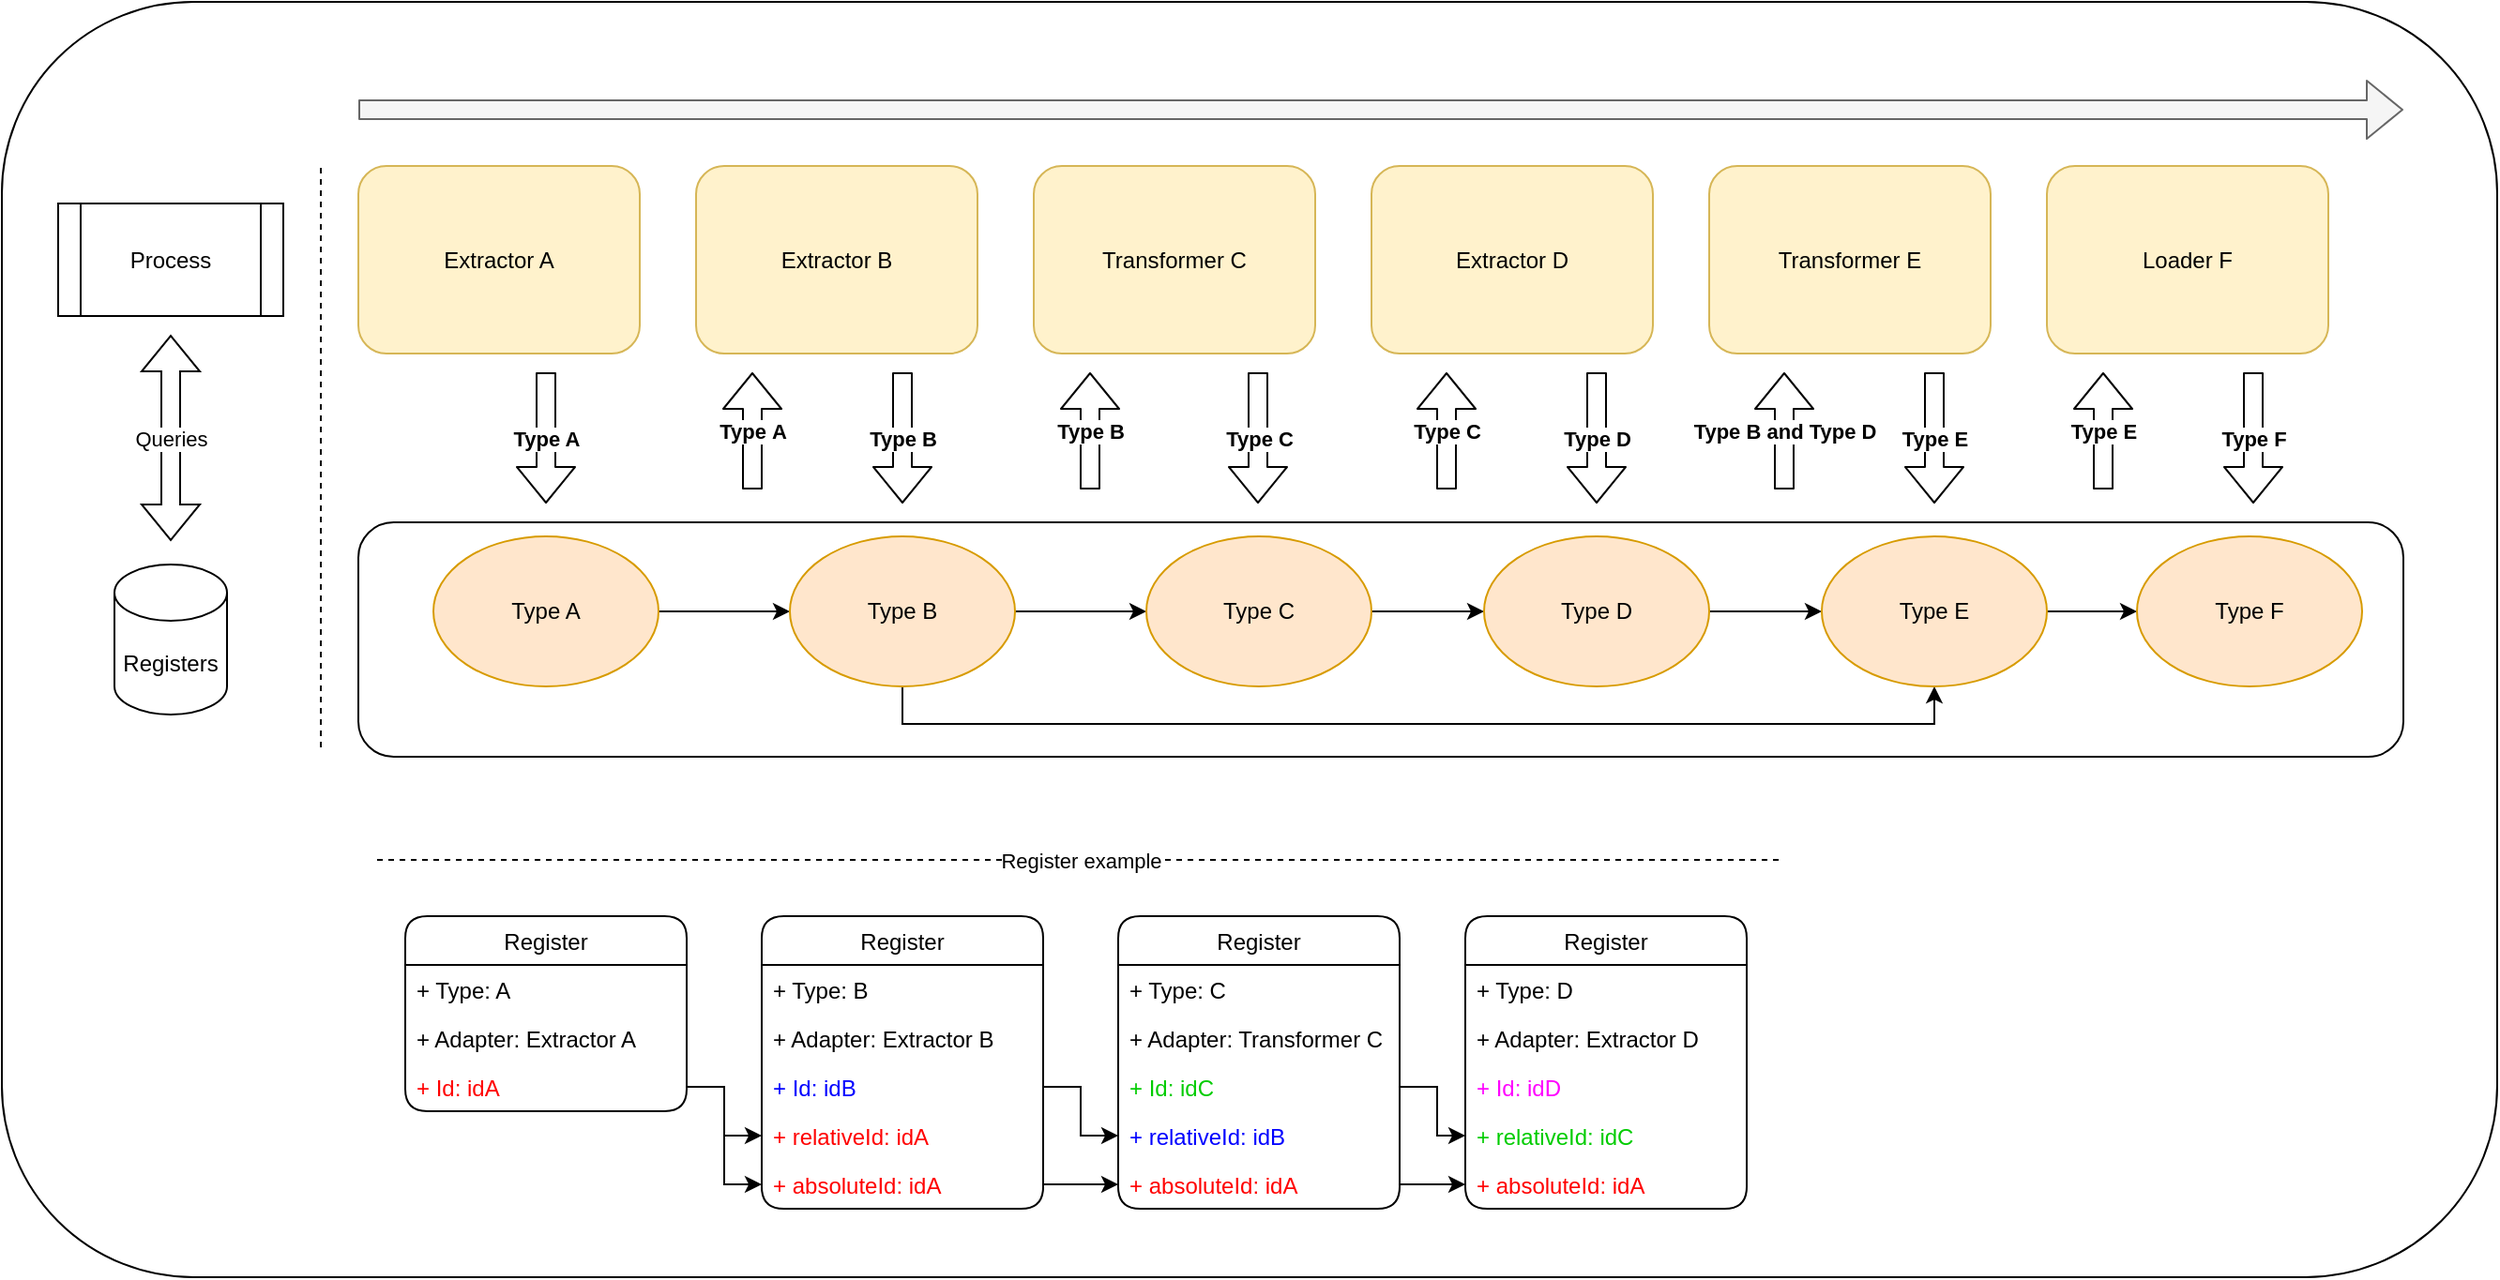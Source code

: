 <mxfile version="16.4.6" type="device"><diagram id="8aon_rIjtNCq3P9Gn0sK" name="Page-1"><mxGraphModel dx="656" dy="699" grid="1" gridSize="10" guides="1" tooltips="1" connect="1" arrows="1" fold="1" page="1" pageScale="1" pageWidth="827" pageHeight="1169" math="0" shadow="0"><root><mxCell id="0"/><mxCell id="1" parent="0"/><mxCell id="OMGSA_aX1XyOpXDq8evg-1" value="" style="rounded=1;whiteSpace=wrap;html=1;" vertex="1" parent="1"><mxGeometry x="870" y="30" width="1330" height="680" as="geometry"/></mxCell><mxCell id="SW9oSmsUB9vEKTtQcGg5-32" value="" style="rounded=1;whiteSpace=wrap;html=1;align=right;" parent="1" vertex="1"><mxGeometry x="1060" y="307.5" width="1090" height="125" as="geometry"/></mxCell><mxCell id="SW9oSmsUB9vEKTtQcGg5-33" style="edgeStyle=orthogonalEdgeStyle;rounded=0;orthogonalLoop=1;jettySize=auto;html=1;exitX=1;exitY=0.5;exitDx=0;exitDy=0;entryX=0;entryY=0.5;entryDx=0;entryDy=0;" parent="1" source="SW9oSmsUB9vEKTtQcGg5-35" target="SW9oSmsUB9vEKTtQcGg5-40" edge="1"><mxGeometry relative="1" as="geometry"/></mxCell><mxCell id="SW9oSmsUB9vEKTtQcGg5-35" value="Type A" style="ellipse;whiteSpace=wrap;html=1;fillColor=#ffe6cc;strokeColor=#d79b00;" parent="1" vertex="1"><mxGeometry x="1100" y="315" width="120" height="80" as="geometry"/></mxCell><mxCell id="SW9oSmsUB9vEKTtQcGg5-36" style="edgeStyle=orthogonalEdgeStyle;rounded=0;orthogonalLoop=1;jettySize=auto;html=1;exitX=1;exitY=0.5;exitDx=0;exitDy=0;" parent="1" source="SW9oSmsUB9vEKTtQcGg5-40" target="SW9oSmsUB9vEKTtQcGg5-51" edge="1"><mxGeometry relative="1" as="geometry"/></mxCell><mxCell id="SW9oSmsUB9vEKTtQcGg5-38" style="edgeStyle=orthogonalEdgeStyle;rounded=0;orthogonalLoop=1;jettySize=auto;html=1;exitX=0.5;exitY=1;exitDx=0;exitDy=0;entryX=0.5;entryY=1;entryDx=0;entryDy=0;" parent="1" source="SW9oSmsUB9vEKTtQcGg5-40" target="SW9oSmsUB9vEKTtQcGg5-63" edge="1"><mxGeometry relative="1" as="geometry"/></mxCell><mxCell id="SW9oSmsUB9vEKTtQcGg5-40" value="Type B" style="ellipse;whiteSpace=wrap;html=1;fillColor=#ffe6cc;strokeColor=#d79b00;" parent="1" vertex="1"><mxGeometry x="1290" y="315" width="120" height="80" as="geometry"/></mxCell><mxCell id="SW9oSmsUB9vEKTtQcGg5-41" value="Extractor A" style="rounded=1;whiteSpace=wrap;html=1;fillColor=#fff2cc;strokeColor=#d6b656;" parent="1" vertex="1"><mxGeometry x="1060" y="117.5" width="150" height="100" as="geometry"/></mxCell><mxCell id="SW9oSmsUB9vEKTtQcGg5-42" value="&lt;b&gt;Type A&lt;/b&gt;" style="shape=flexArrow;endArrow=classic;html=1;" parent="1" edge="1"><mxGeometry width="50" height="50" relative="1" as="geometry"><mxPoint x="1160" y="227.5" as="sourcePoint"/><mxPoint x="1160" y="297.5" as="targetPoint"/></mxGeometry></mxCell><mxCell id="SW9oSmsUB9vEKTtQcGg5-43" value="Extractor B" style="rounded=1;whiteSpace=wrap;html=1;fillColor=#fff2cc;strokeColor=#d6b656;" parent="1" vertex="1"><mxGeometry x="1240" y="117.5" width="150" height="100" as="geometry"/></mxCell><mxCell id="SW9oSmsUB9vEKTtQcGg5-44" value="&lt;b&gt;Type&amp;nbsp;A&lt;/b&gt;" style="shape=flexArrow;endArrow=classic;html=1;" parent="1" edge="1"><mxGeometry width="50" height="50" relative="1" as="geometry"><mxPoint x="1270" y="290" as="sourcePoint"/><mxPoint x="1270" y="227.5" as="targetPoint"/></mxGeometry></mxCell><mxCell id="SW9oSmsUB9vEKTtQcGg5-45" value="" style="shape=flexArrow;endArrow=classic;html=1;fillColor=#f5f5f5;strokeColor=#666666;" parent="1" edge="1"><mxGeometry width="50" height="50" relative="1" as="geometry"><mxPoint x="1060" y="87.5" as="sourcePoint"/><mxPoint x="2150" y="87.5" as="targetPoint"/></mxGeometry></mxCell><mxCell id="SW9oSmsUB9vEKTtQcGg5-46" value="&lt;b&gt;Type&amp;nbsp;B&lt;/b&gt;" style="shape=flexArrow;endArrow=classic;html=1;" parent="1" edge="1"><mxGeometry width="50" height="50" relative="1" as="geometry"><mxPoint x="1350" y="227.5" as="sourcePoint"/><mxPoint x="1350" y="297.5" as="targetPoint"/></mxGeometry></mxCell><mxCell id="SW9oSmsUB9vEKTtQcGg5-47" value="Transformer C" style="rounded=1;whiteSpace=wrap;html=1;fillColor=#fff2cc;strokeColor=#d6b656;" parent="1" vertex="1"><mxGeometry x="1420" y="117.5" width="150" height="100" as="geometry"/></mxCell><mxCell id="SW9oSmsUB9vEKTtQcGg5-48" value="&lt;b&gt;Type&amp;nbsp;B&lt;/b&gt;" style="shape=flexArrow;endArrow=classic;html=1;" parent="1" edge="1"><mxGeometry width="50" height="50" relative="1" as="geometry"><mxPoint x="1450" y="290" as="sourcePoint"/><mxPoint x="1450" y="227.5" as="targetPoint"/></mxGeometry></mxCell><mxCell id="SW9oSmsUB9vEKTtQcGg5-49" style="edgeStyle=orthogonalEdgeStyle;rounded=0;orthogonalLoop=1;jettySize=auto;html=1;exitX=1;exitY=0.5;exitDx=0;exitDy=0;" parent="1" source="SW9oSmsUB9vEKTtQcGg5-51" target="SW9oSmsUB9vEKTtQcGg5-58" edge="1"><mxGeometry relative="1" as="geometry"/></mxCell><mxCell id="SW9oSmsUB9vEKTtQcGg5-51" value="Type C" style="ellipse;whiteSpace=wrap;html=1;fillColor=#ffe6cc;strokeColor=#d79b00;" parent="1" vertex="1"><mxGeometry x="1480" y="315" width="120" height="80" as="geometry"/></mxCell><mxCell id="SW9oSmsUB9vEKTtQcGg5-52" value="&lt;b&gt;Type&amp;nbsp;C&lt;/b&gt;" style="shape=flexArrow;endArrow=classic;html=1;" parent="1" edge="1"><mxGeometry width="50" height="50" relative="1" as="geometry"><mxPoint x="1539.5" y="227.5" as="sourcePoint"/><mxPoint x="1539.5" y="297.5" as="targetPoint"/></mxGeometry></mxCell><mxCell id="SW9oSmsUB9vEKTtQcGg5-53" value="Extractor D" style="rounded=1;whiteSpace=wrap;html=1;fillColor=#fff2cc;strokeColor=#d6b656;" parent="1" vertex="1"><mxGeometry x="1600" y="117.5" width="150" height="100" as="geometry"/></mxCell><mxCell id="SW9oSmsUB9vEKTtQcGg5-54" value="&lt;b&gt;Type&amp;nbsp;C&lt;/b&gt;" style="shape=flexArrow;endArrow=classic;html=1;" parent="1" edge="1"><mxGeometry width="50" height="50" relative="1" as="geometry"><mxPoint x="1640" y="290" as="sourcePoint"/><mxPoint x="1640" y="227.5" as="targetPoint"/></mxGeometry></mxCell><mxCell id="SW9oSmsUB9vEKTtQcGg5-55" value="&lt;b&gt;Type&amp;nbsp;D&lt;/b&gt;" style="shape=flexArrow;endArrow=classic;html=1;" parent="1" edge="1"><mxGeometry width="50" height="50" relative="1" as="geometry"><mxPoint x="1720" y="227.5" as="sourcePoint"/><mxPoint x="1720" y="297.5" as="targetPoint"/></mxGeometry></mxCell><mxCell id="SW9oSmsUB9vEKTtQcGg5-56" style="edgeStyle=orthogonalEdgeStyle;rounded=0;orthogonalLoop=1;jettySize=auto;html=1;exitX=1;exitY=0.5;exitDx=0;exitDy=0;entryX=0;entryY=0.5;entryDx=0;entryDy=0;" parent="1" source="SW9oSmsUB9vEKTtQcGg5-58" target="SW9oSmsUB9vEKTtQcGg5-63" edge="1"><mxGeometry relative="1" as="geometry"/></mxCell><mxCell id="SW9oSmsUB9vEKTtQcGg5-58" value="Type D" style="ellipse;whiteSpace=wrap;html=1;fillColor=#ffe6cc;strokeColor=#d79b00;" parent="1" vertex="1"><mxGeometry x="1660" y="315" width="120" height="80" as="geometry"/></mxCell><mxCell id="SW9oSmsUB9vEKTtQcGg5-59" value="Transformer E" style="rounded=1;whiteSpace=wrap;html=1;fillColor=#fff2cc;strokeColor=#d6b656;" parent="1" vertex="1"><mxGeometry x="1780" y="117.5" width="150" height="100" as="geometry"/></mxCell><mxCell id="SW9oSmsUB9vEKTtQcGg5-60" value="&lt;b&gt;Type&amp;nbsp;B and Type&amp;nbsp;D&lt;/b&gt;" style="shape=flexArrow;endArrow=classic;html=1;" parent="1" edge="1"><mxGeometry width="50" height="50" relative="1" as="geometry"><mxPoint x="1820" y="290" as="sourcePoint"/><mxPoint x="1820" y="227.5" as="targetPoint"/></mxGeometry></mxCell><mxCell id="SW9oSmsUB9vEKTtQcGg5-61" style="edgeStyle=orthogonalEdgeStyle;rounded=0;orthogonalLoop=1;jettySize=auto;html=1;exitX=1;exitY=0.5;exitDx=0;exitDy=0;entryX=0;entryY=0.5;entryDx=0;entryDy=0;" parent="1" source="SW9oSmsUB9vEKTtQcGg5-63" target="SW9oSmsUB9vEKTtQcGg5-68" edge="1"><mxGeometry relative="1" as="geometry"/></mxCell><mxCell id="SW9oSmsUB9vEKTtQcGg5-63" value="Type E" style="ellipse;whiteSpace=wrap;html=1;fillColor=#ffe6cc;strokeColor=#d79b00;" parent="1" vertex="1"><mxGeometry x="1840" y="315" width="120" height="80" as="geometry"/></mxCell><mxCell id="SW9oSmsUB9vEKTtQcGg5-64" value="&lt;b&gt;Type&amp;nbsp;E&lt;/b&gt;" style="shape=flexArrow;endArrow=classic;html=1;" parent="1" edge="1"><mxGeometry width="50" height="50" relative="1" as="geometry"><mxPoint x="1900" y="227.5" as="sourcePoint"/><mxPoint x="1900" y="297.5" as="targetPoint"/></mxGeometry></mxCell><mxCell id="SW9oSmsUB9vEKTtQcGg5-65" value="Loader F" style="rounded=1;whiteSpace=wrap;html=1;fillColor=#fff2cc;strokeColor=#d6b656;" parent="1" vertex="1"><mxGeometry x="1960" y="117.5" width="150" height="100" as="geometry"/></mxCell><mxCell id="SW9oSmsUB9vEKTtQcGg5-66" value="&lt;b&gt;Type&amp;nbsp;E&lt;/b&gt;" style="shape=flexArrow;endArrow=classic;html=1;" parent="1" edge="1"><mxGeometry width="50" height="50" relative="1" as="geometry"><mxPoint x="1990" y="290" as="sourcePoint"/><mxPoint x="1990" y="227.5" as="targetPoint"/></mxGeometry></mxCell><mxCell id="SW9oSmsUB9vEKTtQcGg5-67" value="&lt;b&gt;Type&amp;nbsp;F&lt;/b&gt;" style="shape=flexArrow;endArrow=classic;html=1;" parent="1" edge="1"><mxGeometry width="50" height="50" relative="1" as="geometry"><mxPoint x="2070" y="227.5" as="sourcePoint"/><mxPoint x="2070" y="297.5" as="targetPoint"/></mxGeometry></mxCell><mxCell id="SW9oSmsUB9vEKTtQcGg5-68" value="Type F" style="ellipse;whiteSpace=wrap;html=1;fillColor=#ffe6cc;strokeColor=#d79b00;" parent="1" vertex="1"><mxGeometry x="2008" y="315" width="120" height="80" as="geometry"/></mxCell><mxCell id="SW9oSmsUB9vEKTtQcGg5-73" value="Registers" style="shape=cylinder3;whiteSpace=wrap;html=1;boundedLbl=1;backgroundOutline=1;size=15;" parent="1" vertex="1"><mxGeometry x="930" y="330" width="60" height="80" as="geometry"/></mxCell><mxCell id="SW9oSmsUB9vEKTtQcGg5-75" value="Process" style="shape=process;whiteSpace=wrap;html=1;backgroundOutline=1;" parent="1" vertex="1"><mxGeometry x="900" y="137.5" width="120" height="60" as="geometry"/></mxCell><mxCell id="-XAOU4hDwQLOaNq_GXfG-1" value="" style="endArrow=none;dashed=1;html=1;rounded=0;" parent="1" edge="1"><mxGeometry width="50" height="50" relative="1" as="geometry"><mxPoint x="1040" y="427.5" as="sourcePoint"/><mxPoint x="1040" y="117.5" as="targetPoint"/></mxGeometry></mxCell><mxCell id="-XAOU4hDwQLOaNq_GXfG-2" value="Queries" style="shape=flexArrow;endArrow=classic;startArrow=classic;html=1;rounded=0;" parent="1" edge="1"><mxGeometry width="100" height="100" relative="1" as="geometry"><mxPoint x="960" y="317.5" as="sourcePoint"/><mxPoint x="960" y="207.5" as="targetPoint"/></mxGeometry></mxCell><mxCell id="-XAOU4hDwQLOaNq_GXfG-5" value="Register" style="swimlane;fontStyle=0;childLayout=stackLayout;horizontal=1;startSize=26;fillColor=none;horizontalStack=0;resizeParent=1;resizeParentMax=0;resizeLast=0;collapsible=1;marginBottom=0;rounded=1;" parent="1" vertex="1"><mxGeometry x="1085" y="517.5" width="150" height="104" as="geometry"/></mxCell><mxCell id="-XAOU4hDwQLOaNq_GXfG-6" value="+ Type: A" style="text;strokeColor=none;fillColor=none;align=left;verticalAlign=top;spacingLeft=4;spacingRight=4;overflow=hidden;rotatable=0;points=[[0,0.5],[1,0.5]];portConstraint=eastwest;rounded=1;" parent="-XAOU4hDwQLOaNq_GXfG-5" vertex="1"><mxGeometry y="26" width="150" height="26" as="geometry"/></mxCell><mxCell id="-XAOU4hDwQLOaNq_GXfG-7" value="+ Adapter: Extractor A" style="text;strokeColor=none;fillColor=none;align=left;verticalAlign=top;spacingLeft=4;spacingRight=4;overflow=hidden;rotatable=0;points=[[0,0.5],[1,0.5]];portConstraint=eastwest;rounded=1;" parent="-XAOU4hDwQLOaNq_GXfG-5" vertex="1"><mxGeometry y="52" width="150" height="26" as="geometry"/></mxCell><mxCell id="-XAOU4hDwQLOaNq_GXfG-8" value="+ Id: idA" style="text;strokeColor=none;fillColor=none;align=left;verticalAlign=top;spacingLeft=4;spacingRight=4;overflow=hidden;rotatable=0;points=[[0,0.5],[1,0.5]];portConstraint=eastwest;rounded=1;fontColor=#FF0000;" parent="-XAOU4hDwQLOaNq_GXfG-5" vertex="1"><mxGeometry y="78" width="150" height="26" as="geometry"/></mxCell><mxCell id="-XAOU4hDwQLOaNq_GXfG-9" value="Register" style="swimlane;fontStyle=0;childLayout=stackLayout;horizontal=1;startSize=26;fillColor=none;horizontalStack=0;resizeParent=1;resizeParentMax=0;resizeLast=0;collapsible=1;marginBottom=0;rounded=1;" parent="1" vertex="1"><mxGeometry x="1275" y="517.5" width="150" height="156" as="geometry"/></mxCell><mxCell id="-XAOU4hDwQLOaNq_GXfG-10" value="+ Type: B" style="text;strokeColor=none;fillColor=none;align=left;verticalAlign=top;spacingLeft=4;spacingRight=4;overflow=hidden;rotatable=0;points=[[0,0.5],[1,0.5]];portConstraint=eastwest;rounded=1;" parent="-XAOU4hDwQLOaNq_GXfG-9" vertex="1"><mxGeometry y="26" width="150" height="26" as="geometry"/></mxCell><mxCell id="-XAOU4hDwQLOaNq_GXfG-11" value="+ Adapter: Extractor B" style="text;strokeColor=none;fillColor=none;align=left;verticalAlign=top;spacingLeft=4;spacingRight=4;overflow=hidden;rotatable=0;points=[[0,0.5],[1,0.5]];portConstraint=eastwest;rounded=1;" parent="-XAOU4hDwQLOaNq_GXfG-9" vertex="1"><mxGeometry y="52" width="150" height="26" as="geometry"/></mxCell><mxCell id="-XAOU4hDwQLOaNq_GXfG-12" value="+ Id: idB" style="text;strokeColor=none;fillColor=none;align=left;verticalAlign=top;spacingLeft=4;spacingRight=4;overflow=hidden;rotatable=0;points=[[0,0.5],[1,0.5]];portConstraint=eastwest;rounded=1;fontColor=#0000FF;" parent="-XAOU4hDwQLOaNq_GXfG-9" vertex="1"><mxGeometry y="78" width="150" height="26" as="geometry"/></mxCell><mxCell id="-XAOU4hDwQLOaNq_GXfG-14" value="+ relativeId: idA" style="text;strokeColor=none;fillColor=none;align=left;verticalAlign=top;spacingLeft=4;spacingRight=4;overflow=hidden;rotatable=0;points=[[0,0.5],[1,0.5]];portConstraint=eastwest;rounded=1;fontColor=#FF0000;" parent="-XAOU4hDwQLOaNq_GXfG-9" vertex="1"><mxGeometry y="104" width="150" height="26" as="geometry"/></mxCell><mxCell id="-XAOU4hDwQLOaNq_GXfG-15" value="+ absoluteId: idA" style="text;strokeColor=none;fillColor=none;align=left;verticalAlign=top;spacingLeft=4;spacingRight=4;overflow=hidden;rotatable=0;points=[[0,0.5],[1,0.5]];portConstraint=eastwest;rounded=1;fontColor=#FF0000;" parent="-XAOU4hDwQLOaNq_GXfG-9" vertex="1"><mxGeometry y="130" width="150" height="26" as="geometry"/></mxCell><mxCell id="-XAOU4hDwQLOaNq_GXfG-17" style="edgeStyle=orthogonalEdgeStyle;rounded=0;orthogonalLoop=1;jettySize=auto;html=1;exitX=1;exitY=0.5;exitDx=0;exitDy=0;entryX=0;entryY=0.5;entryDx=0;entryDy=0;" parent="1" source="-XAOU4hDwQLOaNq_GXfG-8" target="-XAOU4hDwQLOaNq_GXfG-14" edge="1"><mxGeometry relative="1" as="geometry"/></mxCell><mxCell id="-XAOU4hDwQLOaNq_GXfG-18" style="edgeStyle=orthogonalEdgeStyle;rounded=0;orthogonalLoop=1;jettySize=auto;html=1;exitX=1;exitY=0.5;exitDx=0;exitDy=0;" parent="1" source="-XAOU4hDwQLOaNq_GXfG-8" target="-XAOU4hDwQLOaNq_GXfG-15" edge="1"><mxGeometry relative="1" as="geometry"/></mxCell><mxCell id="-XAOU4hDwQLOaNq_GXfG-19" value="Register" style="swimlane;fontStyle=0;childLayout=stackLayout;horizontal=1;startSize=26;fillColor=none;horizontalStack=0;resizeParent=1;resizeParentMax=0;resizeLast=0;collapsible=1;marginBottom=0;rounded=1;" parent="1" vertex="1"><mxGeometry x="1465" y="517.5" width="150" height="156" as="geometry"/></mxCell><mxCell id="-XAOU4hDwQLOaNq_GXfG-20" value="+ Type: C" style="text;strokeColor=none;fillColor=none;align=left;verticalAlign=top;spacingLeft=4;spacingRight=4;overflow=hidden;rotatable=0;points=[[0,0.5],[1,0.5]];portConstraint=eastwest;rounded=1;" parent="-XAOU4hDwQLOaNq_GXfG-19" vertex="1"><mxGeometry y="26" width="150" height="26" as="geometry"/></mxCell><mxCell id="-XAOU4hDwQLOaNq_GXfG-21" value="+ Adapter: Transformer C" style="text;strokeColor=none;fillColor=none;align=left;verticalAlign=top;spacingLeft=4;spacingRight=4;overflow=hidden;rotatable=0;points=[[0,0.5],[1,0.5]];portConstraint=eastwest;rounded=1;" parent="-XAOU4hDwQLOaNq_GXfG-19" vertex="1"><mxGeometry y="52" width="150" height="26" as="geometry"/></mxCell><mxCell id="-XAOU4hDwQLOaNq_GXfG-22" value="+ Id: idC" style="text;strokeColor=none;fillColor=none;align=left;verticalAlign=top;spacingLeft=4;spacingRight=4;overflow=hidden;rotatable=0;points=[[0,0.5],[1,0.5]];portConstraint=eastwest;rounded=1;fontColor=#00CC00;" parent="-XAOU4hDwQLOaNq_GXfG-19" vertex="1"><mxGeometry y="78" width="150" height="26" as="geometry"/></mxCell><mxCell id="-XAOU4hDwQLOaNq_GXfG-23" value="+ relativeId: idB" style="text;strokeColor=none;fillColor=none;align=left;verticalAlign=top;spacingLeft=4;spacingRight=4;overflow=hidden;rotatable=0;points=[[0,0.5],[1,0.5]];portConstraint=eastwest;rounded=1;fontColor=#0000FF;" parent="-XAOU4hDwQLOaNq_GXfG-19" vertex="1"><mxGeometry y="104" width="150" height="26" as="geometry"/></mxCell><mxCell id="-XAOU4hDwQLOaNq_GXfG-24" value="+ absoluteId: idA" style="text;strokeColor=none;fillColor=none;align=left;verticalAlign=top;spacingLeft=4;spacingRight=4;overflow=hidden;rotatable=0;points=[[0,0.5],[1,0.5]];portConstraint=eastwest;rounded=1;fontColor=#FF0000;" parent="-XAOU4hDwQLOaNq_GXfG-19" vertex="1"><mxGeometry y="130" width="150" height="26" as="geometry"/></mxCell><mxCell id="-XAOU4hDwQLOaNq_GXfG-25" style="edgeStyle=orthogonalEdgeStyle;rounded=0;orthogonalLoop=1;jettySize=auto;html=1;exitX=1;exitY=0.5;exitDx=0;exitDy=0;entryX=0;entryY=0.5;entryDx=0;entryDy=0;" parent="1" source="-XAOU4hDwQLOaNq_GXfG-12" target="-XAOU4hDwQLOaNq_GXfG-23" edge="1"><mxGeometry relative="1" as="geometry"/></mxCell><mxCell id="-XAOU4hDwQLOaNq_GXfG-26" style="edgeStyle=orthogonalEdgeStyle;rounded=0;orthogonalLoop=1;jettySize=auto;html=1;exitX=1;exitY=0.5;exitDx=0;exitDy=0;" parent="1" source="-XAOU4hDwQLOaNq_GXfG-15" target="-XAOU4hDwQLOaNq_GXfG-24" edge="1"><mxGeometry relative="1" as="geometry"/></mxCell><mxCell id="-XAOU4hDwQLOaNq_GXfG-27" value="Register example" style="endArrow=none;dashed=1;html=1;rounded=0;" parent="1" edge="1"><mxGeometry width="50" height="50" relative="1" as="geometry"><mxPoint x="1070" y="487.5" as="sourcePoint"/><mxPoint x="1820" y="487.5" as="targetPoint"/></mxGeometry></mxCell><mxCell id="-XAOU4hDwQLOaNq_GXfG-29" value="Register" style="swimlane;fontStyle=0;childLayout=stackLayout;horizontal=1;startSize=26;fillColor=none;horizontalStack=0;resizeParent=1;resizeParentMax=0;resizeLast=0;collapsible=1;marginBottom=0;rounded=1;" parent="1" vertex="1"><mxGeometry x="1650" y="517.5" width="150" height="156" as="geometry"/></mxCell><mxCell id="-XAOU4hDwQLOaNq_GXfG-30" value="+ Type: D" style="text;strokeColor=none;fillColor=none;align=left;verticalAlign=top;spacingLeft=4;spacingRight=4;overflow=hidden;rotatable=0;points=[[0,0.5],[1,0.5]];portConstraint=eastwest;rounded=1;" parent="-XAOU4hDwQLOaNq_GXfG-29" vertex="1"><mxGeometry y="26" width="150" height="26" as="geometry"/></mxCell><mxCell id="-XAOU4hDwQLOaNq_GXfG-31" value="+ Adapter: Extractor D" style="text;strokeColor=none;fillColor=none;align=left;verticalAlign=top;spacingLeft=4;spacingRight=4;overflow=hidden;rotatable=0;points=[[0,0.5],[1,0.5]];portConstraint=eastwest;rounded=1;" parent="-XAOU4hDwQLOaNq_GXfG-29" vertex="1"><mxGeometry y="52" width="150" height="26" as="geometry"/></mxCell><mxCell id="-XAOU4hDwQLOaNq_GXfG-32" value="+ Id: idD" style="text;strokeColor=none;fillColor=none;align=left;verticalAlign=top;spacingLeft=4;spacingRight=4;overflow=hidden;rotatable=0;points=[[0,0.5],[1,0.5]];portConstraint=eastwest;rounded=1;fontColor=#FF00FF;" parent="-XAOU4hDwQLOaNq_GXfG-29" vertex="1"><mxGeometry y="78" width="150" height="26" as="geometry"/></mxCell><mxCell id="-XAOU4hDwQLOaNq_GXfG-33" value="+ relativeId: idC" style="text;strokeColor=none;fillColor=none;align=left;verticalAlign=top;spacingLeft=4;spacingRight=4;overflow=hidden;rotatable=0;points=[[0,0.5],[1,0.5]];portConstraint=eastwest;rounded=1;fontColor=#00CC00;" parent="-XAOU4hDwQLOaNq_GXfG-29" vertex="1"><mxGeometry y="104" width="150" height="26" as="geometry"/></mxCell><mxCell id="-XAOU4hDwQLOaNq_GXfG-34" value="+ absoluteId: idA" style="text;strokeColor=none;fillColor=none;align=left;verticalAlign=top;spacingLeft=4;spacingRight=4;overflow=hidden;rotatable=0;points=[[0,0.5],[1,0.5]];portConstraint=eastwest;rounded=1;fontColor=#FF0000;" parent="-XAOU4hDwQLOaNq_GXfG-29" vertex="1"><mxGeometry y="130" width="150" height="26" as="geometry"/></mxCell><mxCell id="-XAOU4hDwQLOaNq_GXfG-35" style="edgeStyle=orthogonalEdgeStyle;rounded=0;orthogonalLoop=1;jettySize=auto;html=1;exitX=1;exitY=0.5;exitDx=0;exitDy=0;entryX=0;entryY=0.5;entryDx=0;entryDy=0;fontColor=#00CC00;" parent="1" source="-XAOU4hDwQLOaNq_GXfG-22" target="-XAOU4hDwQLOaNq_GXfG-33" edge="1"><mxGeometry relative="1" as="geometry"/></mxCell><mxCell id="-XAOU4hDwQLOaNq_GXfG-36" style="edgeStyle=orthogonalEdgeStyle;rounded=0;orthogonalLoop=1;jettySize=auto;html=1;exitX=1;exitY=0.5;exitDx=0;exitDy=0;fontColor=#00CC00;" parent="1" source="-XAOU4hDwQLOaNq_GXfG-24" target="-XAOU4hDwQLOaNq_GXfG-34" edge="1"><mxGeometry relative="1" as="geometry"/></mxCell></root></mxGraphModel></diagram></mxfile>